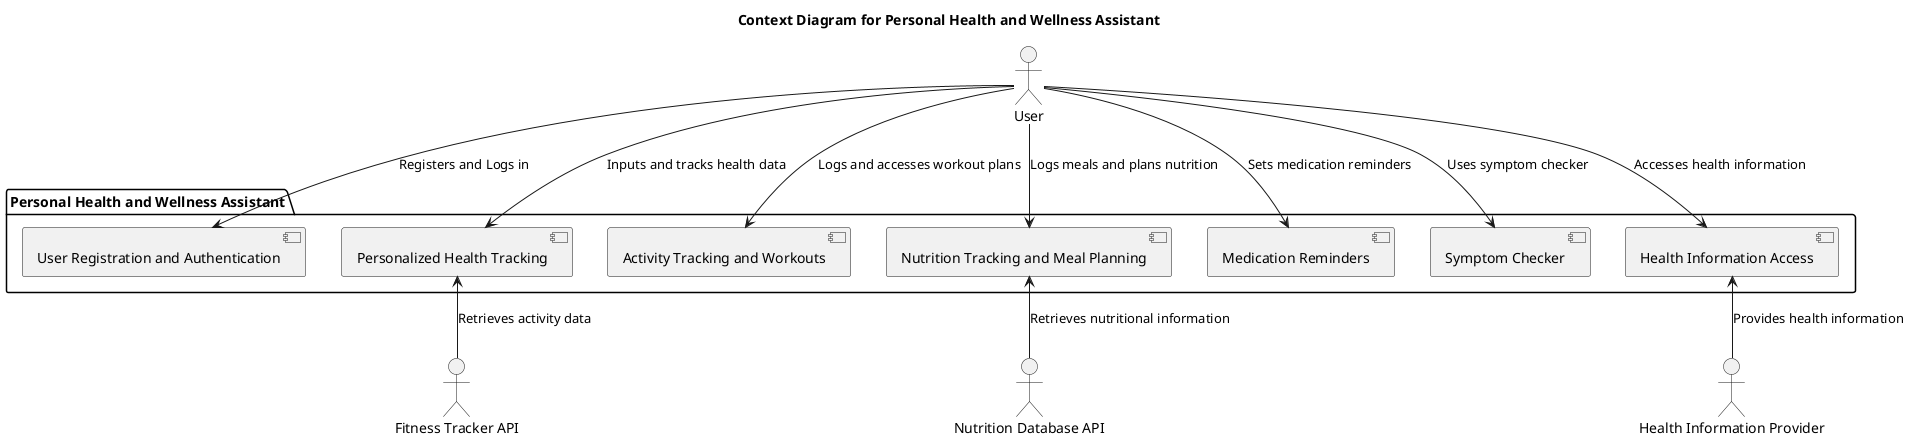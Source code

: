 @startuml
title Context Diagram for Personal Health and Wellness Assistant

skinparam shadowing false
skinparam monochrome true

actor User as u
actor "Fitness Tracker API" as fta
actor "Nutrition Database API" as nda
actor "Health Information Provider" as hip

package "Personal Health and Wellness Assistant" {
  [User Registration and Authentication] as URA
  [Personalized Health Tracking] as PHT
  [Activity Tracking and Workouts] as ATW
  [Nutrition Tracking and Meal Planning] as NTMP
  [Medication Reminders] as MR
  [Symptom Checker] as SC
  [Health Information Access] as HIA
}

u --> URA : Registers and Logs in
u --> PHT : Inputs and tracks health data
u --> ATW : Logs and accesses workout plans
u --> NTMP : Logs meals and plans nutrition
u --> MR : Sets medication reminders
u --> SC : Uses symptom checker
u --> HIA : Accesses health information

PHT <-- fta : Retrieves activity data
NTMP <-- nda : Retrieves nutritional information
HIA <-- hip : Provides health information

@enduml